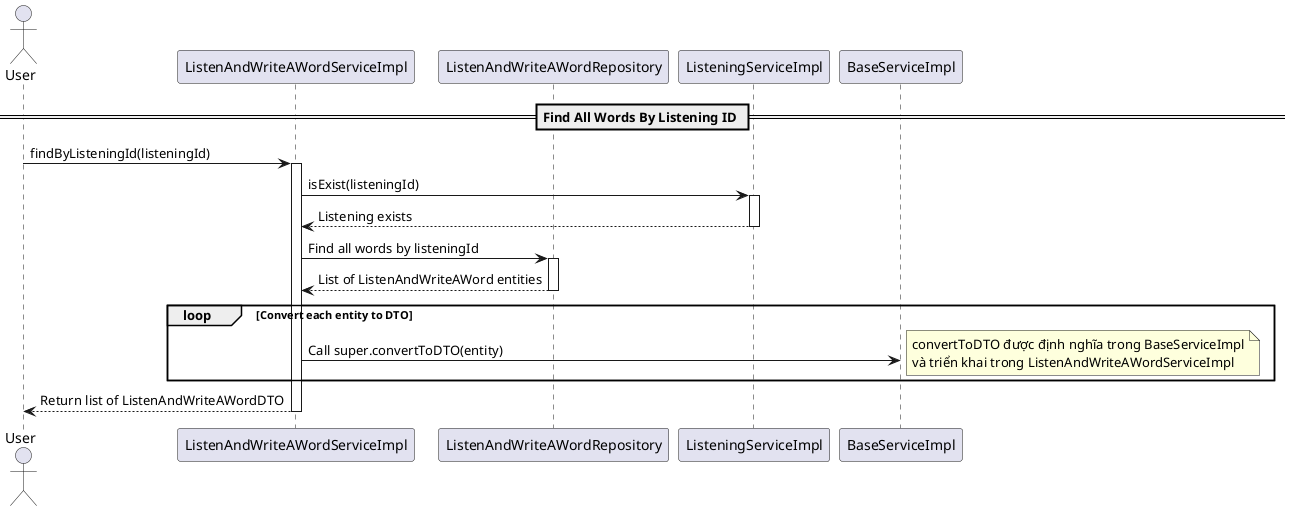 @startuml FindByListeningId

actor User
participant "ListenAndWriteAWordServiceImpl" as LWS
participant "ListenAndWriteAWordRepository" as LWR
participant "ListeningServiceImpl" as LS
participant "BaseServiceImpl" as BSI

== Find All Words By Listening ID ==
User -> LWS: findByListeningId(listeningId)
activate LWS

LWS -> LS: isExist(listeningId)
activate LS
LS --> LWS: Listening exists
deactivate LS

LWS -> LWR: Find all words by listeningId
activate LWR
LWR --> LWS: List of ListenAndWriteAWord entities
deactivate LWR

loop Convert each entity to DTO
    LWS -> BSI: Call super.convertToDTO(entity)
    note right: convertToDTO được định nghĩa trong BaseServiceImpl\nvà triển khai trong ListenAndWriteAWordServiceImpl
end

LWS --> User: Return list of ListenAndWriteAWordDTO
deactivate LWS

@enduml
